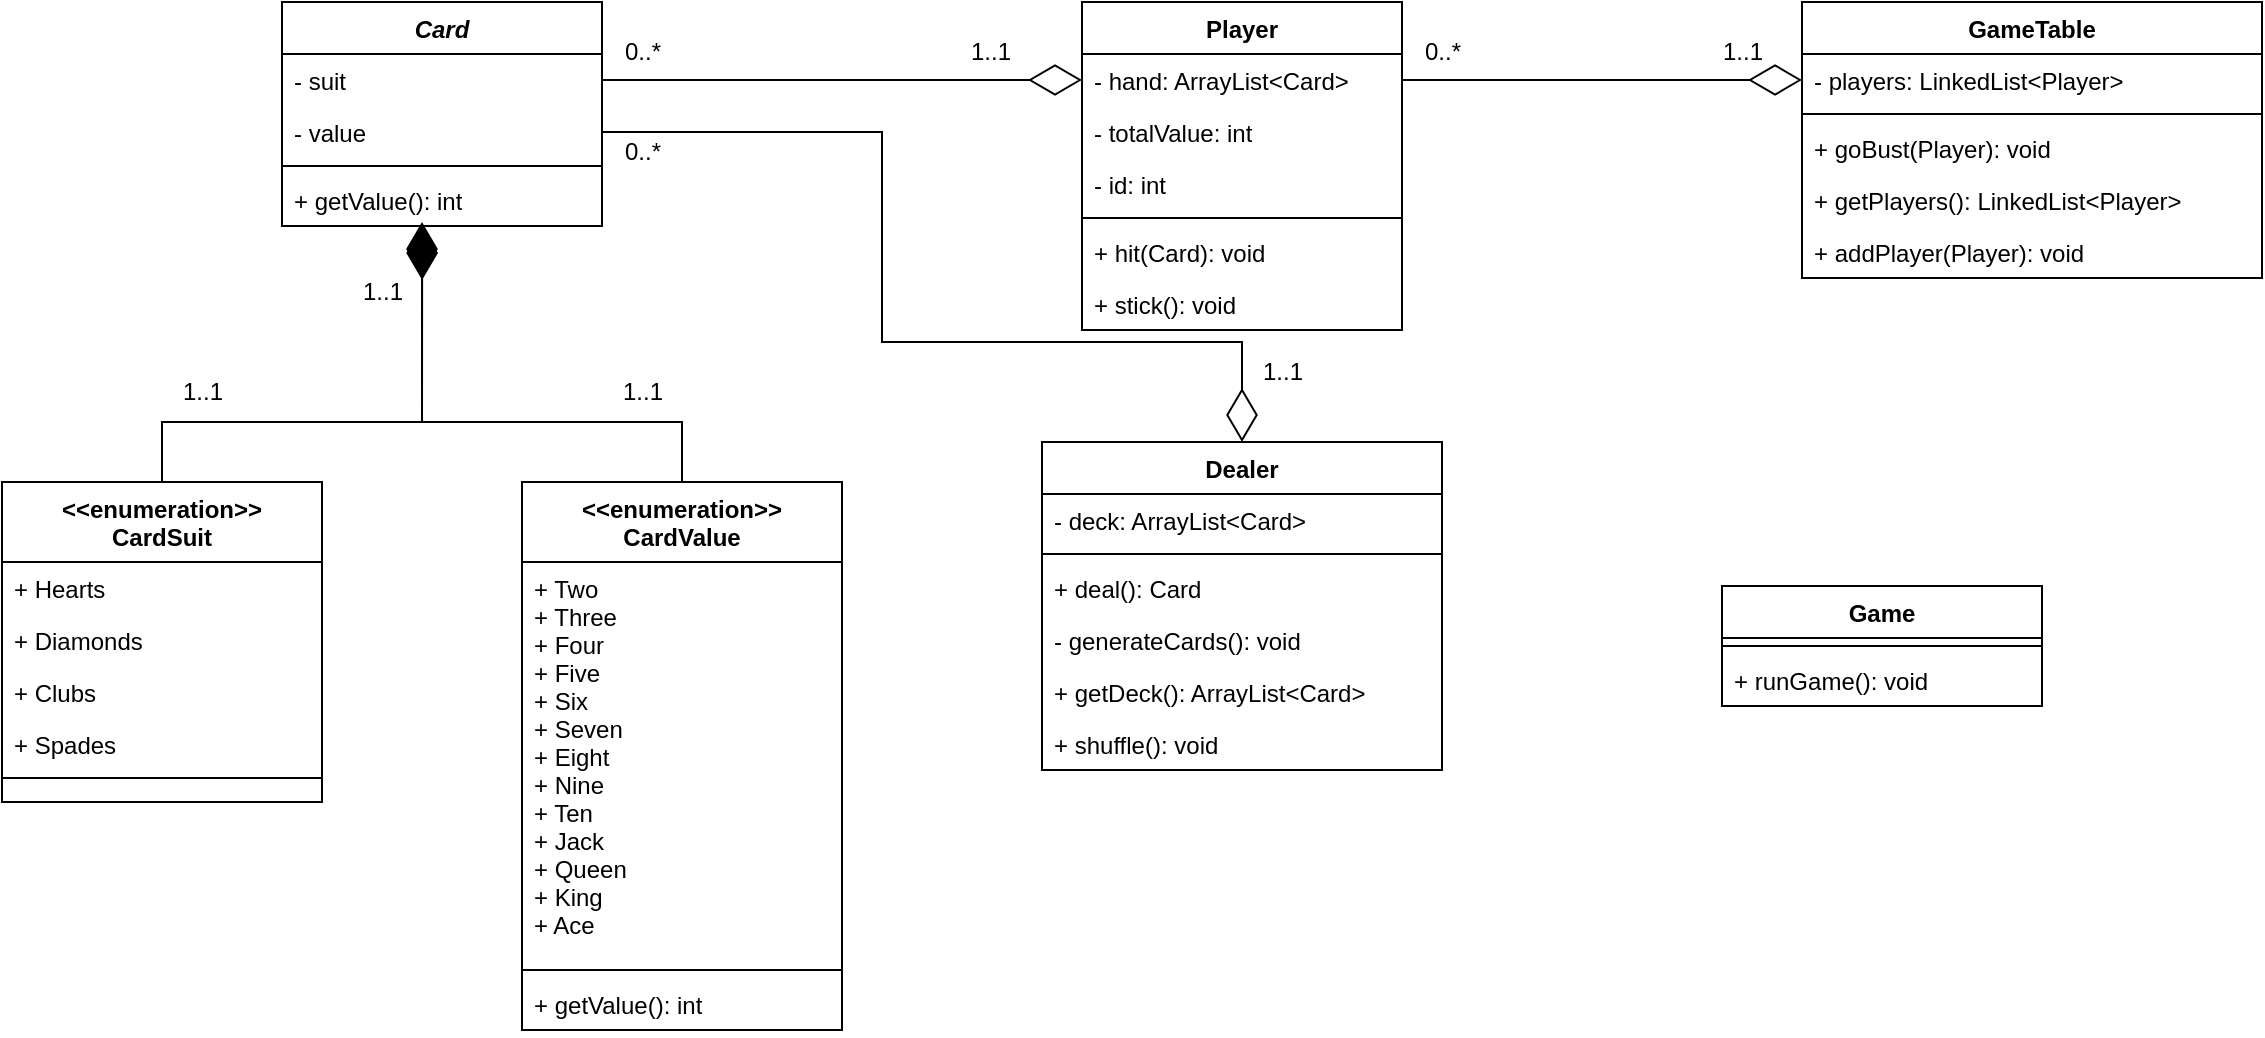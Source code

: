 <mxfile version="21.1.2" type="device">
  <diagram id="C5RBs43oDa-KdzZeNtuy" name="Page-1">
    <mxGraphModel dx="1947" dy="484" grid="1" gridSize="10" guides="1" tooltips="1" connect="1" arrows="1" fold="1" page="1" pageScale="1" pageWidth="827" pageHeight="1169" math="0" shadow="0">
      <root>
        <mxCell id="WIyWlLk6GJQsqaUBKTNV-0" />
        <mxCell id="WIyWlLk6GJQsqaUBKTNV-1" parent="WIyWlLk6GJQsqaUBKTNV-0" />
        <mxCell id="zkfFHV4jXpPFQw0GAbJ--0" value="Card" style="swimlane;fontStyle=3;align=center;verticalAlign=top;childLayout=stackLayout;horizontal=1;startSize=26;horizontalStack=0;resizeParent=1;resizeLast=0;collapsible=1;marginBottom=0;rounded=0;shadow=0;strokeWidth=1;" parent="WIyWlLk6GJQsqaUBKTNV-1" vertex="1">
          <mxGeometry x="-520" y="20" width="160" height="112" as="geometry">
            <mxRectangle x="230" y="140" width="160" height="26" as="alternateBounds" />
          </mxGeometry>
        </mxCell>
        <mxCell id="zkfFHV4jXpPFQw0GAbJ--1" value="- suit" style="text;align=left;verticalAlign=top;spacingLeft=4;spacingRight=4;overflow=hidden;rotatable=0;points=[[0,0.5],[1,0.5]];portConstraint=eastwest;" parent="zkfFHV4jXpPFQw0GAbJ--0" vertex="1">
          <mxGeometry y="26" width="160" height="26" as="geometry" />
        </mxCell>
        <mxCell id="zkfFHV4jXpPFQw0GAbJ--2" value="- value" style="text;align=left;verticalAlign=top;spacingLeft=4;spacingRight=4;overflow=hidden;rotatable=0;points=[[0,0.5],[1,0.5]];portConstraint=eastwest;rounded=0;shadow=0;html=0;" parent="zkfFHV4jXpPFQw0GAbJ--0" vertex="1">
          <mxGeometry y="52" width="160" height="26" as="geometry" />
        </mxCell>
        <mxCell id="zkfFHV4jXpPFQw0GAbJ--4" value="" style="line;html=1;strokeWidth=1;align=left;verticalAlign=middle;spacingTop=-1;spacingLeft=3;spacingRight=3;rotatable=0;labelPosition=right;points=[];portConstraint=eastwest;" parent="zkfFHV4jXpPFQw0GAbJ--0" vertex="1">
          <mxGeometry y="78" width="160" height="8" as="geometry" />
        </mxCell>
        <mxCell id="rF0QIp_DaW3Z3AhtlPkZ-47" value="+ getValue(): int" style="text;strokeColor=none;fillColor=none;align=left;verticalAlign=top;spacingLeft=4;spacingRight=4;overflow=hidden;rotatable=0;points=[[0,0.5],[1,0.5]];portConstraint=eastwest;whiteSpace=wrap;html=1;" vertex="1" parent="zkfFHV4jXpPFQw0GAbJ--0">
          <mxGeometry y="86" width="160" height="26" as="geometry" />
        </mxCell>
        <mxCell id="zkfFHV4jXpPFQw0GAbJ--6" value="&lt;&lt;enumeration&gt;&gt;&#xa;CardSuit" style="swimlane;fontStyle=1;align=center;verticalAlign=top;childLayout=stackLayout;horizontal=1;startSize=40;horizontalStack=0;resizeParent=1;resizeLast=0;collapsible=1;marginBottom=0;rounded=0;shadow=0;strokeWidth=1;" parent="WIyWlLk6GJQsqaUBKTNV-1" vertex="1">
          <mxGeometry x="-660" y="260" width="160" height="160" as="geometry">
            <mxRectangle x="130" y="380" width="160" height="26" as="alternateBounds" />
          </mxGeometry>
        </mxCell>
        <mxCell id="zkfFHV4jXpPFQw0GAbJ--7" value="+ Hearts" style="text;align=left;verticalAlign=top;spacingLeft=4;spacingRight=4;overflow=hidden;rotatable=0;points=[[0,0.5],[1,0.5]];portConstraint=eastwest;" parent="zkfFHV4jXpPFQw0GAbJ--6" vertex="1">
          <mxGeometry y="40" width="160" height="26" as="geometry" />
        </mxCell>
        <mxCell id="zkfFHV4jXpPFQw0GAbJ--8" value="+ Diamonds" style="text;align=left;verticalAlign=top;spacingLeft=4;spacingRight=4;overflow=hidden;rotatable=0;points=[[0,0.5],[1,0.5]];portConstraint=eastwest;rounded=0;shadow=0;html=0;" parent="zkfFHV4jXpPFQw0GAbJ--6" vertex="1">
          <mxGeometry y="66" width="160" height="26" as="geometry" />
        </mxCell>
        <mxCell id="rF0QIp_DaW3Z3AhtlPkZ-8" value="+ Clubs" style="text;align=left;verticalAlign=top;spacingLeft=4;spacingRight=4;overflow=hidden;rotatable=0;points=[[0,0.5],[1,0.5]];portConstraint=eastwest;rounded=0;shadow=0;html=0;" vertex="1" parent="zkfFHV4jXpPFQw0GAbJ--6">
          <mxGeometry y="92" width="160" height="26" as="geometry" />
        </mxCell>
        <mxCell id="rF0QIp_DaW3Z3AhtlPkZ-10" value="+ Spades" style="text;align=left;verticalAlign=top;spacingLeft=4;spacingRight=4;overflow=hidden;rotatable=0;points=[[0,0.5],[1,0.5]];portConstraint=eastwest;rounded=0;shadow=0;html=0;" vertex="1" parent="zkfFHV4jXpPFQw0GAbJ--6">
          <mxGeometry y="118" width="160" height="26" as="geometry" />
        </mxCell>
        <mxCell id="zkfFHV4jXpPFQw0GAbJ--9" value="" style="line;html=1;strokeWidth=1;align=left;verticalAlign=middle;spacingTop=-1;spacingLeft=3;spacingRight=3;rotatable=0;labelPosition=right;points=[];portConstraint=eastwest;" parent="zkfFHV4jXpPFQw0GAbJ--6" vertex="1">
          <mxGeometry y="144" width="160" height="8" as="geometry" />
        </mxCell>
        <mxCell id="zkfFHV4jXpPFQw0GAbJ--13" value="&lt;&lt;enumeration&gt;&gt;&#xa;CardValue" style="swimlane;fontStyle=1;align=center;verticalAlign=top;childLayout=stackLayout;horizontal=1;startSize=40;horizontalStack=0;resizeParent=1;resizeLast=0;collapsible=1;marginBottom=0;rounded=0;shadow=0;strokeWidth=1;" parent="WIyWlLk6GJQsqaUBKTNV-1" vertex="1">
          <mxGeometry x="-400" y="260" width="160" height="274" as="geometry">
            <mxRectangle x="340" y="380" width="170" height="26" as="alternateBounds" />
          </mxGeometry>
        </mxCell>
        <mxCell id="zkfFHV4jXpPFQw0GAbJ--14" value="+ Two&#xa;+ Three&#xa;+ Four&#xa;+ Five&#xa;+ Six&#xa;+ Seven&#xa;+ Eight&#xa;+ Nine&#xa;+ Ten&#xa;+ Jack&#xa;+ Queen&#xa;+ King&#xa;+ Ace" style="text;align=left;verticalAlign=top;spacingLeft=4;spacingRight=4;overflow=hidden;rotatable=0;points=[[0,0.5],[1,0.5]];portConstraint=eastwest;" parent="zkfFHV4jXpPFQw0GAbJ--13" vertex="1">
          <mxGeometry y="40" width="160" height="200" as="geometry" />
        </mxCell>
        <mxCell id="zkfFHV4jXpPFQw0GAbJ--15" value="" style="line;html=1;strokeWidth=1;align=left;verticalAlign=middle;spacingTop=-1;spacingLeft=3;spacingRight=3;rotatable=0;labelPosition=right;points=[];portConstraint=eastwest;" parent="zkfFHV4jXpPFQw0GAbJ--13" vertex="1">
          <mxGeometry y="240" width="160" height="8" as="geometry" />
        </mxCell>
        <mxCell id="rF0QIp_DaW3Z3AhtlPkZ-54" value="+ getValue(): int" style="text;strokeColor=none;fillColor=none;align=left;verticalAlign=top;spacingLeft=4;spacingRight=4;overflow=hidden;rotatable=0;points=[[0,0.5],[1,0.5]];portConstraint=eastwest;whiteSpace=wrap;html=1;" vertex="1" parent="zkfFHV4jXpPFQw0GAbJ--13">
          <mxGeometry y="248" width="160" height="26" as="geometry" />
        </mxCell>
        <mxCell id="rF0QIp_DaW3Z3AhtlPkZ-12" value="" style="endArrow=diamondThin;endFill=1;endSize=24;html=1;rounded=0;exitX=0.5;exitY=0;exitDx=0;exitDy=0;entryX=0.438;entryY=1;entryDx=0;entryDy=0;entryPerimeter=0;" edge="1" parent="WIyWlLk6GJQsqaUBKTNV-1" source="zkfFHV4jXpPFQw0GAbJ--6" target="rF0QIp_DaW3Z3AhtlPkZ-47">
          <mxGeometry width="160" relative="1" as="geometry">
            <mxPoint x="-530" y="300" as="sourcePoint" />
            <mxPoint x="-450" y="170" as="targetPoint" />
            <Array as="points">
              <mxPoint x="-580" y="230" />
              <mxPoint x="-520" y="230" />
              <mxPoint x="-450" y="230" />
            </Array>
          </mxGeometry>
        </mxCell>
        <mxCell id="rF0QIp_DaW3Z3AhtlPkZ-14" value="" style="endArrow=diamondThin;endFill=1;endSize=24;html=1;rounded=0;exitX=0.5;exitY=0;exitDx=0;exitDy=0;" edge="1" parent="WIyWlLk6GJQsqaUBKTNV-1" source="zkfFHV4jXpPFQw0GAbJ--13">
          <mxGeometry width="160" relative="1" as="geometry">
            <mxPoint x="-530" y="300" as="sourcePoint" />
            <mxPoint x="-450" y="130" as="targetPoint" />
            <Array as="points">
              <mxPoint x="-320" y="230" />
              <mxPoint x="-450" y="230" />
            </Array>
          </mxGeometry>
        </mxCell>
        <mxCell id="rF0QIp_DaW3Z3AhtlPkZ-15" value="Player" style="swimlane;fontStyle=1;align=center;verticalAlign=top;childLayout=stackLayout;horizontal=1;startSize=26;horizontalStack=0;resizeParent=1;resizeParentMax=0;resizeLast=0;collapsible=1;marginBottom=0;whiteSpace=wrap;html=1;" vertex="1" parent="WIyWlLk6GJQsqaUBKTNV-1">
          <mxGeometry x="-120" y="20" width="160" height="164" as="geometry" />
        </mxCell>
        <mxCell id="rF0QIp_DaW3Z3AhtlPkZ-16" value="- hand: ArrayList&amp;lt;Card&amp;gt;" style="text;strokeColor=none;fillColor=none;align=left;verticalAlign=top;spacingLeft=4;spacingRight=4;overflow=hidden;rotatable=0;points=[[0,0.5],[1,0.5]];portConstraint=eastwest;whiteSpace=wrap;html=1;" vertex="1" parent="rF0QIp_DaW3Z3AhtlPkZ-15">
          <mxGeometry y="26" width="160" height="26" as="geometry" />
        </mxCell>
        <mxCell id="rF0QIp_DaW3Z3AhtlPkZ-19" value="- totalValue: int" style="text;strokeColor=none;fillColor=none;align=left;verticalAlign=top;spacingLeft=4;spacingRight=4;overflow=hidden;rotatable=0;points=[[0,0.5],[1,0.5]];portConstraint=eastwest;whiteSpace=wrap;html=1;" vertex="1" parent="rF0QIp_DaW3Z3AhtlPkZ-15">
          <mxGeometry y="52" width="160" height="26" as="geometry" />
        </mxCell>
        <mxCell id="rF0QIp_DaW3Z3AhtlPkZ-59" value="- id: int" style="text;strokeColor=none;fillColor=none;align=left;verticalAlign=top;spacingLeft=4;spacingRight=4;overflow=hidden;rotatable=0;points=[[0,0.5],[1,0.5]];portConstraint=eastwest;whiteSpace=wrap;html=1;" vertex="1" parent="rF0QIp_DaW3Z3AhtlPkZ-15">
          <mxGeometry y="78" width="160" height="26" as="geometry" />
        </mxCell>
        <mxCell id="rF0QIp_DaW3Z3AhtlPkZ-17" value="" style="line;strokeWidth=1;fillColor=none;align=left;verticalAlign=middle;spacingTop=-1;spacingLeft=3;spacingRight=3;rotatable=0;labelPosition=right;points=[];portConstraint=eastwest;strokeColor=inherit;" vertex="1" parent="rF0QIp_DaW3Z3AhtlPkZ-15">
          <mxGeometry y="104" width="160" height="8" as="geometry" />
        </mxCell>
        <mxCell id="rF0QIp_DaW3Z3AhtlPkZ-18" value="+ hit(Card): void" style="text;strokeColor=none;fillColor=none;align=left;verticalAlign=top;spacingLeft=4;spacingRight=4;overflow=hidden;rotatable=0;points=[[0,0.5],[1,0.5]];portConstraint=eastwest;whiteSpace=wrap;html=1;" vertex="1" parent="rF0QIp_DaW3Z3AhtlPkZ-15">
          <mxGeometry y="112" width="160" height="26" as="geometry" />
        </mxCell>
        <mxCell id="rF0QIp_DaW3Z3AhtlPkZ-29" value="+ stick(): void" style="text;strokeColor=none;fillColor=none;align=left;verticalAlign=top;spacingLeft=4;spacingRight=4;overflow=hidden;rotatable=0;points=[[0,0.5],[1,0.5]];portConstraint=eastwest;whiteSpace=wrap;html=1;" vertex="1" parent="rF0QIp_DaW3Z3AhtlPkZ-15">
          <mxGeometry y="138" width="160" height="26" as="geometry" />
        </mxCell>
        <mxCell id="rF0QIp_DaW3Z3AhtlPkZ-22" value="" style="endArrow=diamondThin;endFill=0;endSize=24;html=1;rounded=0;exitX=1;exitY=0.5;exitDx=0;exitDy=0;entryX=0;entryY=0.5;entryDx=0;entryDy=0;" edge="1" parent="WIyWlLk6GJQsqaUBKTNV-1" source="zkfFHV4jXpPFQw0GAbJ--1" target="rF0QIp_DaW3Z3AhtlPkZ-16">
          <mxGeometry width="160" relative="1" as="geometry">
            <mxPoint x="-320" y="75.5" as="sourcePoint" />
            <mxPoint x="-120" y="70" as="targetPoint" />
          </mxGeometry>
        </mxCell>
        <mxCell id="rF0QIp_DaW3Z3AhtlPkZ-24" value="1..1" style="text;html=1;align=center;verticalAlign=middle;resizable=0;points=[];autosize=1;strokeColor=none;fillColor=none;" vertex="1" parent="WIyWlLk6GJQsqaUBKTNV-1">
          <mxGeometry x="-490" y="150" width="40" height="30" as="geometry" />
        </mxCell>
        <mxCell id="rF0QIp_DaW3Z3AhtlPkZ-25" value="1..1" style="text;html=1;align=center;verticalAlign=middle;resizable=0;points=[];autosize=1;strokeColor=none;fillColor=none;" vertex="1" parent="WIyWlLk6GJQsqaUBKTNV-1">
          <mxGeometry x="-580" y="200" width="40" height="30" as="geometry" />
        </mxCell>
        <mxCell id="rF0QIp_DaW3Z3AhtlPkZ-26" value="1..1" style="text;html=1;align=center;verticalAlign=middle;resizable=0;points=[];autosize=1;strokeColor=none;fillColor=none;" vertex="1" parent="WIyWlLk6GJQsqaUBKTNV-1">
          <mxGeometry x="-360" y="200" width="40" height="30" as="geometry" />
        </mxCell>
        <mxCell id="rF0QIp_DaW3Z3AhtlPkZ-27" value="1..1" style="text;html=1;align=center;verticalAlign=middle;resizable=0;points=[];autosize=1;strokeColor=none;fillColor=none;" vertex="1" parent="WIyWlLk6GJQsqaUBKTNV-1">
          <mxGeometry x="-186" y="30" width="40" height="30" as="geometry" />
        </mxCell>
        <mxCell id="rF0QIp_DaW3Z3AhtlPkZ-28" value="0..*" style="text;html=1;align=center;verticalAlign=middle;resizable=0;points=[];autosize=1;strokeColor=none;fillColor=none;" vertex="1" parent="WIyWlLk6GJQsqaUBKTNV-1">
          <mxGeometry x="-360" y="30" width="40" height="30" as="geometry" />
        </mxCell>
        <mxCell id="rF0QIp_DaW3Z3AhtlPkZ-31" value="Dealer" style="swimlane;fontStyle=1;align=center;verticalAlign=top;childLayout=stackLayout;horizontal=1;startSize=26;horizontalStack=0;resizeParent=1;resizeParentMax=0;resizeLast=0;collapsible=1;marginBottom=0;whiteSpace=wrap;html=1;" vertex="1" parent="WIyWlLk6GJQsqaUBKTNV-1">
          <mxGeometry x="-140" y="240" width="200" height="164" as="geometry" />
        </mxCell>
        <mxCell id="rF0QIp_DaW3Z3AhtlPkZ-32" value="- deck: ArrayList&amp;lt;Card&amp;gt;" style="text;strokeColor=none;fillColor=none;align=left;verticalAlign=top;spacingLeft=4;spacingRight=4;overflow=hidden;rotatable=0;points=[[0,0.5],[1,0.5]];portConstraint=eastwest;whiteSpace=wrap;html=1;" vertex="1" parent="rF0QIp_DaW3Z3AhtlPkZ-31">
          <mxGeometry y="26" width="200" height="26" as="geometry" />
        </mxCell>
        <mxCell id="rF0QIp_DaW3Z3AhtlPkZ-33" value="" style="line;strokeWidth=1;fillColor=none;align=left;verticalAlign=middle;spacingTop=-1;spacingLeft=3;spacingRight=3;rotatable=0;labelPosition=right;points=[];portConstraint=eastwest;strokeColor=inherit;" vertex="1" parent="rF0QIp_DaW3Z3AhtlPkZ-31">
          <mxGeometry y="52" width="200" height="8" as="geometry" />
        </mxCell>
        <mxCell id="rF0QIp_DaW3Z3AhtlPkZ-34" value="+ deal(): Card" style="text;strokeColor=none;fillColor=none;align=left;verticalAlign=top;spacingLeft=4;spacingRight=4;overflow=hidden;rotatable=0;points=[[0,0.5],[1,0.5]];portConstraint=eastwest;whiteSpace=wrap;html=1;" vertex="1" parent="rF0QIp_DaW3Z3AhtlPkZ-31">
          <mxGeometry y="60" width="200" height="26" as="geometry" />
        </mxCell>
        <mxCell id="rF0QIp_DaW3Z3AhtlPkZ-56" value="- generateCards(): void" style="text;strokeColor=none;fillColor=none;align=left;verticalAlign=top;spacingLeft=4;spacingRight=4;overflow=hidden;rotatable=0;points=[[0,0.5],[1,0.5]];portConstraint=eastwest;whiteSpace=wrap;html=1;" vertex="1" parent="rF0QIp_DaW3Z3AhtlPkZ-31">
          <mxGeometry y="86" width="200" height="26" as="geometry" />
        </mxCell>
        <mxCell id="rF0QIp_DaW3Z3AhtlPkZ-57" value="+ getDeck(): ArrayList&amp;lt;Card&amp;gt;" style="text;strokeColor=none;fillColor=none;align=left;verticalAlign=top;spacingLeft=4;spacingRight=4;overflow=hidden;rotatable=0;points=[[0,0.5],[1,0.5]];portConstraint=eastwest;whiteSpace=wrap;html=1;" vertex="1" parent="rF0QIp_DaW3Z3AhtlPkZ-31">
          <mxGeometry y="112" width="200" height="26" as="geometry" />
        </mxCell>
        <mxCell id="rF0QIp_DaW3Z3AhtlPkZ-58" value="+ shuffle(): void" style="text;strokeColor=none;fillColor=none;align=left;verticalAlign=top;spacingLeft=4;spacingRight=4;overflow=hidden;rotatable=0;points=[[0,0.5],[1,0.5]];portConstraint=eastwest;whiteSpace=wrap;html=1;" vertex="1" parent="rF0QIp_DaW3Z3AhtlPkZ-31">
          <mxGeometry y="138" width="200" height="26" as="geometry" />
        </mxCell>
        <mxCell id="rF0QIp_DaW3Z3AhtlPkZ-35" value="" style="endArrow=diamondThin;endFill=0;endSize=24;html=1;rounded=0;entryX=0.5;entryY=0;entryDx=0;entryDy=0;exitX=1;exitY=0.5;exitDx=0;exitDy=0;" edge="1" parent="WIyWlLk6GJQsqaUBKTNV-1" source="zkfFHV4jXpPFQw0GAbJ--2" target="rF0QIp_DaW3Z3AhtlPkZ-31">
          <mxGeometry width="160" relative="1" as="geometry">
            <mxPoint x="-200" y="85" as="sourcePoint" />
            <mxPoint x="-146" y="169" as="targetPoint" />
            <Array as="points">
              <mxPoint x="-220" y="85" />
              <mxPoint x="-220" y="190" />
              <mxPoint x="-40" y="190" />
            </Array>
          </mxGeometry>
        </mxCell>
        <mxCell id="rF0QIp_DaW3Z3AhtlPkZ-36" value="0..*" style="text;html=1;align=center;verticalAlign=middle;resizable=0;points=[];autosize=1;strokeColor=none;fillColor=none;" vertex="1" parent="WIyWlLk6GJQsqaUBKTNV-1">
          <mxGeometry x="-360" y="80" width="40" height="30" as="geometry" />
        </mxCell>
        <mxCell id="rF0QIp_DaW3Z3AhtlPkZ-37" value="1..1" style="text;html=1;align=center;verticalAlign=middle;resizable=0;points=[];autosize=1;strokeColor=none;fillColor=none;" vertex="1" parent="WIyWlLk6GJQsqaUBKTNV-1">
          <mxGeometry x="-40" y="190" width="40" height="30" as="geometry" />
        </mxCell>
        <mxCell id="rF0QIp_DaW3Z3AhtlPkZ-39" value="GameTable" style="swimlane;fontStyle=1;align=center;verticalAlign=top;childLayout=stackLayout;horizontal=1;startSize=26;horizontalStack=0;resizeParent=1;resizeParentMax=0;resizeLast=0;collapsible=1;marginBottom=0;whiteSpace=wrap;html=1;" vertex="1" parent="WIyWlLk6GJQsqaUBKTNV-1">
          <mxGeometry x="240" y="20" width="230" height="138" as="geometry" />
        </mxCell>
        <mxCell id="rF0QIp_DaW3Z3AhtlPkZ-40" value="- players: LinkedList&amp;lt;Player&amp;gt;" style="text;strokeColor=none;fillColor=none;align=left;verticalAlign=top;spacingLeft=4;spacingRight=4;overflow=hidden;rotatable=0;points=[[0,0.5],[1,0.5]];portConstraint=eastwest;whiteSpace=wrap;html=1;" vertex="1" parent="rF0QIp_DaW3Z3AhtlPkZ-39">
          <mxGeometry y="26" width="230" height="26" as="geometry" />
        </mxCell>
        <mxCell id="rF0QIp_DaW3Z3AhtlPkZ-41" value="" style="line;strokeWidth=1;fillColor=none;align=left;verticalAlign=middle;spacingTop=-1;spacingLeft=3;spacingRight=3;rotatable=0;labelPosition=right;points=[];portConstraint=eastwest;strokeColor=inherit;" vertex="1" parent="rF0QIp_DaW3Z3AhtlPkZ-39">
          <mxGeometry y="52" width="230" height="8" as="geometry" />
        </mxCell>
        <mxCell id="rF0QIp_DaW3Z3AhtlPkZ-42" value="+ goBust(Player): void" style="text;strokeColor=none;fillColor=none;align=left;verticalAlign=top;spacingLeft=4;spacingRight=4;overflow=hidden;rotatable=0;points=[[0,0.5],[1,0.5]];portConstraint=eastwest;whiteSpace=wrap;html=1;" vertex="1" parent="rF0QIp_DaW3Z3AhtlPkZ-39">
          <mxGeometry y="60" width="230" height="26" as="geometry" />
        </mxCell>
        <mxCell id="rF0QIp_DaW3Z3AhtlPkZ-60" value="+ getPlayers(): LinkedList&amp;lt;Player&amp;gt;" style="text;strokeColor=none;fillColor=none;align=left;verticalAlign=top;spacingLeft=4;spacingRight=4;overflow=hidden;rotatable=0;points=[[0,0.5],[1,0.5]];portConstraint=eastwest;whiteSpace=wrap;html=1;" vertex="1" parent="rF0QIp_DaW3Z3AhtlPkZ-39">
          <mxGeometry y="86" width="230" height="26" as="geometry" />
        </mxCell>
        <mxCell id="rF0QIp_DaW3Z3AhtlPkZ-66" value="+ addPlayer(Player): void" style="text;strokeColor=none;fillColor=none;align=left;verticalAlign=top;spacingLeft=4;spacingRight=4;overflow=hidden;rotatable=0;points=[[0,0.5],[1,0.5]];portConstraint=eastwest;whiteSpace=wrap;html=1;" vertex="1" parent="rF0QIp_DaW3Z3AhtlPkZ-39">
          <mxGeometry y="112" width="230" height="26" as="geometry" />
        </mxCell>
        <mxCell id="rF0QIp_DaW3Z3AhtlPkZ-44" value="" style="endArrow=diamondThin;endFill=0;endSize=24;html=1;rounded=0;exitX=1;exitY=0.5;exitDx=0;exitDy=0;" edge="1" parent="WIyWlLk6GJQsqaUBKTNV-1" source="rF0QIp_DaW3Z3AhtlPkZ-16" target="rF0QIp_DaW3Z3AhtlPkZ-40">
          <mxGeometry width="160" relative="1" as="geometry">
            <mxPoint x="-20" y="130" as="sourcePoint" />
            <mxPoint x="140" y="130" as="targetPoint" />
          </mxGeometry>
        </mxCell>
        <mxCell id="rF0QIp_DaW3Z3AhtlPkZ-48" value="1..1" style="text;html=1;align=center;verticalAlign=middle;resizable=0;points=[];autosize=1;strokeColor=none;fillColor=none;" vertex="1" parent="WIyWlLk6GJQsqaUBKTNV-1">
          <mxGeometry x="190" y="30" width="40" height="30" as="geometry" />
        </mxCell>
        <mxCell id="rF0QIp_DaW3Z3AhtlPkZ-49" value="0..*" style="text;html=1;align=center;verticalAlign=middle;resizable=0;points=[];autosize=1;strokeColor=none;fillColor=none;" vertex="1" parent="WIyWlLk6GJQsqaUBKTNV-1">
          <mxGeometry x="40" y="30" width="40" height="30" as="geometry" />
        </mxCell>
        <mxCell id="rF0QIp_DaW3Z3AhtlPkZ-50" value="Game" style="swimlane;fontStyle=1;align=center;verticalAlign=top;childLayout=stackLayout;horizontal=1;startSize=26;horizontalStack=0;resizeParent=1;resizeParentMax=0;resizeLast=0;collapsible=1;marginBottom=0;whiteSpace=wrap;html=1;" vertex="1" parent="WIyWlLk6GJQsqaUBKTNV-1">
          <mxGeometry x="200" y="312" width="160" height="60" as="geometry" />
        </mxCell>
        <mxCell id="rF0QIp_DaW3Z3AhtlPkZ-52" value="" style="line;strokeWidth=1;fillColor=none;align=left;verticalAlign=middle;spacingTop=-1;spacingLeft=3;spacingRight=3;rotatable=0;labelPosition=right;points=[];portConstraint=eastwest;strokeColor=inherit;" vertex="1" parent="rF0QIp_DaW3Z3AhtlPkZ-50">
          <mxGeometry y="26" width="160" height="8" as="geometry" />
        </mxCell>
        <mxCell id="rF0QIp_DaW3Z3AhtlPkZ-53" value="+ runGame(): void" style="text;strokeColor=none;fillColor=none;align=left;verticalAlign=top;spacingLeft=4;spacingRight=4;overflow=hidden;rotatable=0;points=[[0,0.5],[1,0.5]];portConstraint=eastwest;whiteSpace=wrap;html=1;" vertex="1" parent="rF0QIp_DaW3Z3AhtlPkZ-50">
          <mxGeometry y="34" width="160" height="26" as="geometry" />
        </mxCell>
      </root>
    </mxGraphModel>
  </diagram>
</mxfile>
